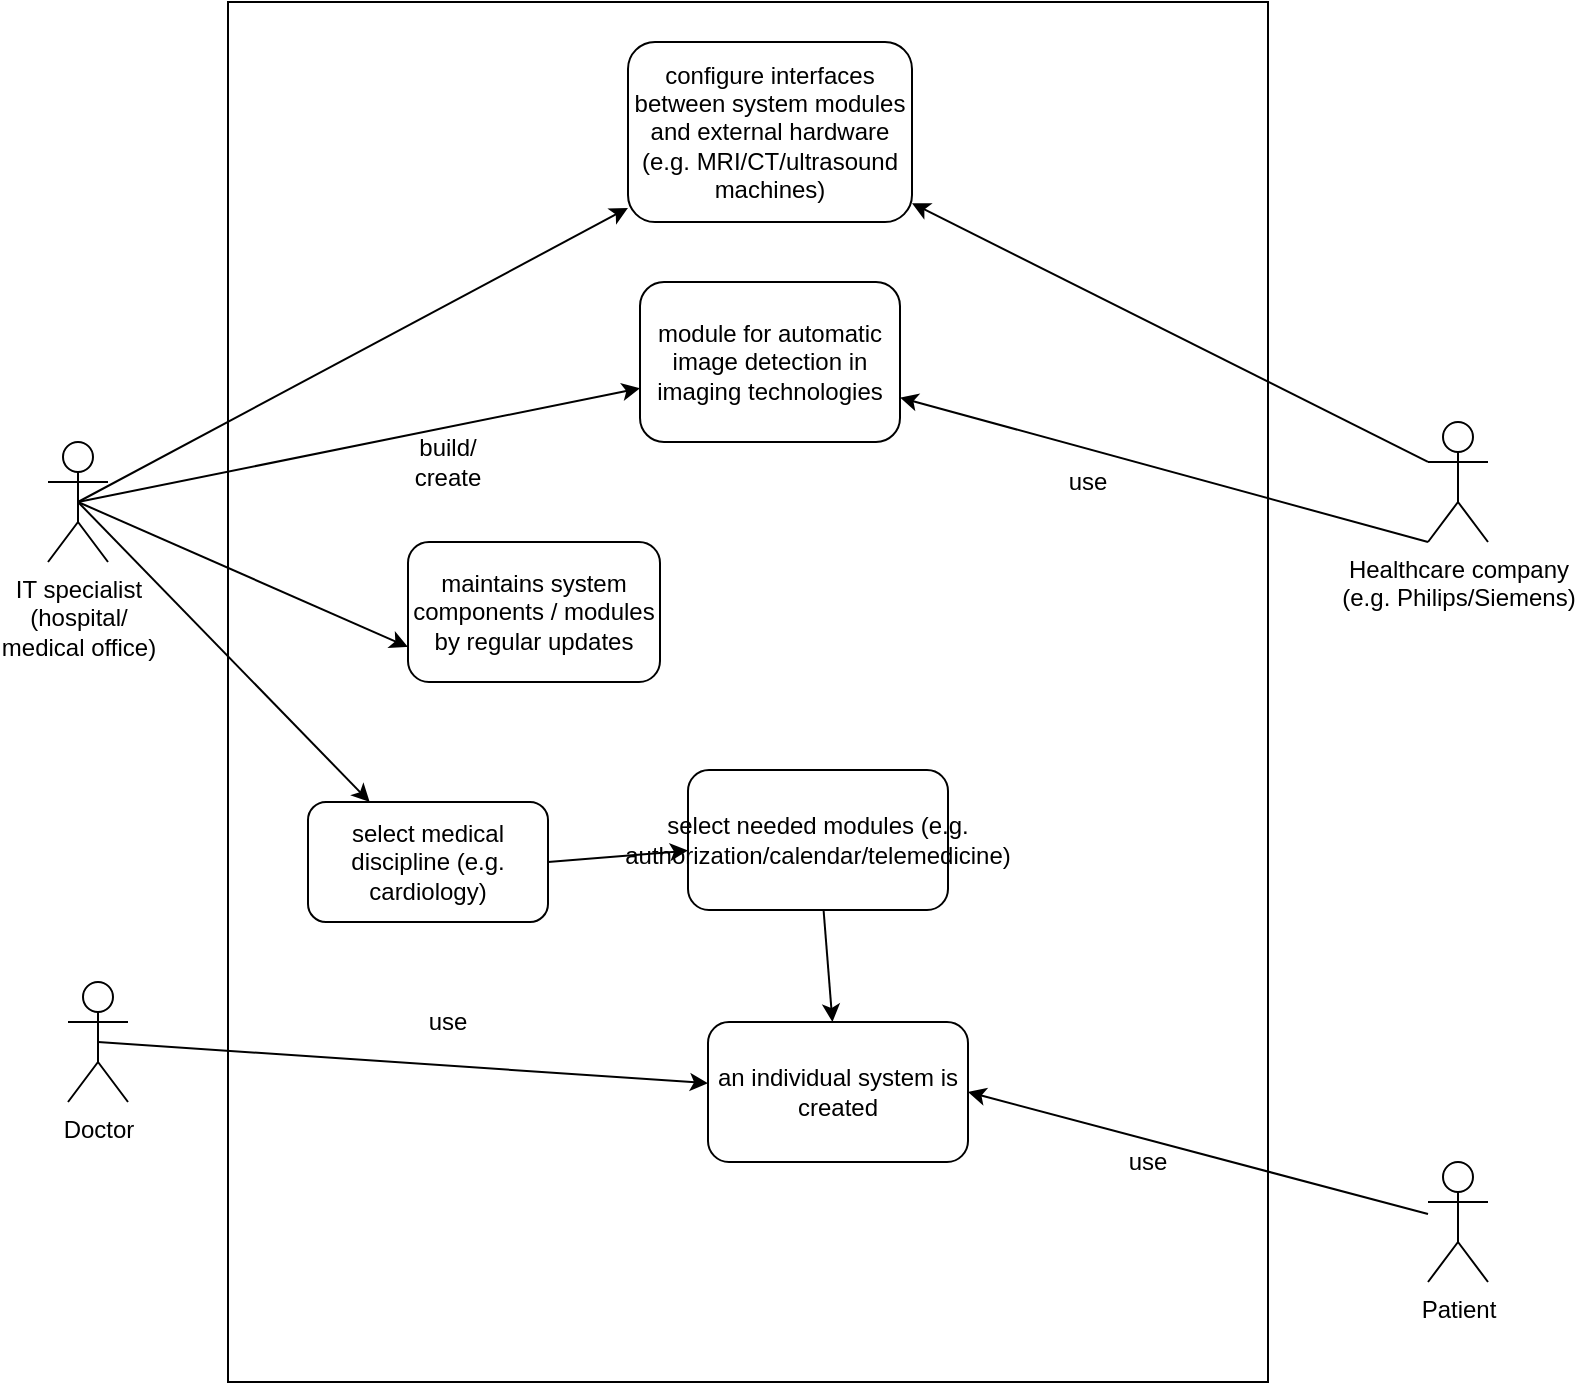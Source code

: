 <mxfile version="13.5.3" type="device"><diagram id="VCJqQdK6t5OnnNtnB8NA" name="Page-1"><mxGraphModel dx="1186" dy="1942" grid="1" gridSize="10" guides="1" tooltips="1" connect="1" arrows="1" fold="1" page="1" pageScale="1" pageWidth="827" pageHeight="1169" math="0" shadow="0"><root><mxCell id="0"/><mxCell id="1" parent="0"/><mxCell id="GY9lBDsgW7XKePxO-LlE-3" value="" style="rounded=0;whiteSpace=wrap;html=1;fillColor=none;" vertex="1" parent="1"><mxGeometry x="120" y="-1120" width="520" height="690" as="geometry"/></mxCell><mxCell id="GY9lBDsgW7XKePxO-LlE-18" style="edgeStyle=none;rounded=0;orthogonalLoop=1;jettySize=auto;html=1;exitX=0.5;exitY=0.5;exitDx=0;exitDy=0;exitPerimeter=0;" edge="1" parent="1" source="GY9lBDsgW7XKePxO-LlE-4" target="GY9lBDsgW7XKePxO-LlE-16"><mxGeometry relative="1" as="geometry"/></mxCell><mxCell id="GY9lBDsgW7XKePxO-LlE-21" style="edgeStyle=none;rounded=0;orthogonalLoop=1;jettySize=auto;html=1;exitX=0.5;exitY=0.5;exitDx=0;exitDy=0;exitPerimeter=0;" edge="1" parent="1" source="GY9lBDsgW7XKePxO-LlE-4" target="GY9lBDsgW7XKePxO-LlE-20"><mxGeometry relative="1" as="geometry"/></mxCell><mxCell id="GY9lBDsgW7XKePxO-LlE-4" value="&lt;div&gt;IT specialist&lt;/div&gt;&lt;div&gt;(hospital/ &lt;br&gt;&lt;/div&gt;&lt;div&gt;medical office)&lt;br&gt;&lt;/div&gt;" style="shape=umlActor;verticalLabelPosition=bottom;verticalAlign=top;html=1;outlineConnect=0;fillColor=none;" vertex="1" parent="1"><mxGeometry x="30" y="-900" width="30" height="60" as="geometry"/></mxCell><mxCell id="GY9lBDsgW7XKePxO-LlE-17" style="edgeStyle=none;rounded=0;orthogonalLoop=1;jettySize=auto;html=1;exitX=0;exitY=0.333;exitDx=0;exitDy=0;exitPerimeter=0;" edge="1" parent="1" source="GY9lBDsgW7XKePxO-LlE-12" target="GY9lBDsgW7XKePxO-LlE-16"><mxGeometry relative="1" as="geometry"/></mxCell><mxCell id="GY9lBDsgW7XKePxO-LlE-23" style="edgeStyle=none;rounded=0;orthogonalLoop=1;jettySize=auto;html=1;exitX=0;exitY=1;exitDx=0;exitDy=0;exitPerimeter=0;" edge="1" parent="1" source="GY9lBDsgW7XKePxO-LlE-12" target="GY9lBDsgW7XKePxO-LlE-20"><mxGeometry relative="1" as="geometry"/></mxCell><mxCell id="GY9lBDsgW7XKePxO-LlE-12" value="&lt;div&gt;Healthcare company &lt;br&gt;&lt;/div&gt;&lt;div&gt;(e.g. Philips/Siemens)&lt;/div&gt;" style="shape=umlActor;verticalLabelPosition=bottom;verticalAlign=top;html=1;outlineConnect=0;fillColor=none;" vertex="1" parent="1"><mxGeometry x="720" y="-910" width="30" height="60" as="geometry"/></mxCell><mxCell id="GY9lBDsgW7XKePxO-LlE-34" style="edgeStyle=none;rounded=0;orthogonalLoop=1;jettySize=auto;html=1;exitX=0.5;exitY=0.5;exitDx=0;exitDy=0;exitPerimeter=0;" edge="1" parent="1" source="GY9lBDsgW7XKePxO-LlE-13" target="GY9lBDsgW7XKePxO-LlE-32"><mxGeometry relative="1" as="geometry"/></mxCell><mxCell id="GY9lBDsgW7XKePxO-LlE-13" value="Doctor" style="shape=umlActor;verticalLabelPosition=bottom;verticalAlign=top;html=1;outlineConnect=0;fillColor=none;" vertex="1" parent="1"><mxGeometry x="40" y="-630" width="30" height="60" as="geometry"/></mxCell><mxCell id="GY9lBDsgW7XKePxO-LlE-36" style="edgeStyle=none;rounded=0;orthogonalLoop=1;jettySize=auto;html=1;entryX=1;entryY=0.5;entryDx=0;entryDy=0;" edge="1" parent="1" source="GY9lBDsgW7XKePxO-LlE-14" target="GY9lBDsgW7XKePxO-LlE-32"><mxGeometry relative="1" as="geometry"/></mxCell><mxCell id="GY9lBDsgW7XKePxO-LlE-14" value="Patient" style="shape=umlActor;verticalLabelPosition=bottom;verticalAlign=top;html=1;outlineConnect=0;fillColor=none;" vertex="1" parent="1"><mxGeometry x="720" y="-540" width="30" height="60" as="geometry"/></mxCell><mxCell id="GY9lBDsgW7XKePxO-LlE-16" value="configure interfaces between system modules and external hardware (e.g. MRI/CT/ultrasound machines) " style="rounded=1;whiteSpace=wrap;html=1;" vertex="1" parent="1"><mxGeometry x="320" y="-1100" width="142" height="90" as="geometry"/></mxCell><mxCell id="GY9lBDsgW7XKePxO-LlE-20" value="module for automatic image detection in imaging technologies" style="rounded=1;whiteSpace=wrap;html=1;" vertex="1" parent="1"><mxGeometry x="326" y="-980" width="130" height="80" as="geometry"/></mxCell><mxCell id="GY9lBDsgW7XKePxO-LlE-22" value="&lt;div&gt;build/&lt;/div&gt;&lt;div&gt;create&lt;br&gt;&lt;/div&gt;" style="text;html=1;strokeColor=none;fillColor=none;align=center;verticalAlign=middle;whiteSpace=wrap;rounded=0;" vertex="1" parent="1"><mxGeometry x="210" y="-900" width="40" height="20" as="geometry"/></mxCell><mxCell id="GY9lBDsgW7XKePxO-LlE-24" value="use" style="text;html=1;strokeColor=none;fillColor=none;align=center;verticalAlign=middle;whiteSpace=wrap;rounded=0;" vertex="1" parent="1"><mxGeometry x="530" y="-890" width="40" height="20" as="geometry"/></mxCell><mxCell id="GY9lBDsgW7XKePxO-LlE-26" style="rounded=0;orthogonalLoop=1;jettySize=auto;html=1;exitX=1;exitY=0.5;exitDx=0;exitDy=0;" edge="1" parent="1" source="GY9lBDsgW7XKePxO-LlE-27" target="GY9lBDsgW7XKePxO-LlE-31"><mxGeometry relative="1" as="geometry"/></mxCell><mxCell id="GY9lBDsgW7XKePxO-LlE-27" value="select medical discipline (e.g. cardiology) " style="rounded=1;whiteSpace=wrap;html=1;" vertex="1" parent="1"><mxGeometry x="160" y="-720" width="120" height="60" as="geometry"/></mxCell><mxCell id="GY9lBDsgW7XKePxO-LlE-28" style="edgeStyle=none;rounded=0;orthogonalLoop=1;jettySize=auto;html=1;exitX=0.5;exitY=0.5;exitDx=0;exitDy=0;exitPerimeter=0;entryX=0;entryY=0.75;entryDx=0;entryDy=0;" edge="1" parent="1" target="GY9lBDsgW7XKePxO-LlE-33" source="GY9lBDsgW7XKePxO-LlE-4"><mxGeometry relative="1" as="geometry"><mxPoint x="40" y="-600" as="sourcePoint"/></mxGeometry></mxCell><mxCell id="GY9lBDsgW7XKePxO-LlE-29" value="" style="endArrow=classic;html=1;exitX=0.5;exitY=0.5;exitDx=0;exitDy=0;exitPerimeter=0;" edge="1" parent="1" target="GY9lBDsgW7XKePxO-LlE-27" source="GY9lBDsgW7XKePxO-LlE-4"><mxGeometry width="50" height="50" relative="1" as="geometry"><mxPoint x="55" y="-610" as="sourcePoint"/><mxPoint x="495" y="-470" as="targetPoint"/></mxGeometry></mxCell><mxCell id="GY9lBDsgW7XKePxO-LlE-30" style="edgeStyle=none;rounded=0;orthogonalLoop=1;jettySize=auto;html=1;" edge="1" parent="1" source="GY9lBDsgW7XKePxO-LlE-31" target="GY9lBDsgW7XKePxO-LlE-32"><mxGeometry relative="1" as="geometry"/></mxCell><mxCell id="GY9lBDsgW7XKePxO-LlE-31" value="select needed modules (e.g. authorization/calendar/telemedicine) " style="rounded=1;whiteSpace=wrap;html=1;" vertex="1" parent="1"><mxGeometry x="350" y="-736" width="130" height="70" as="geometry"/></mxCell><mxCell id="GY9lBDsgW7XKePxO-LlE-32" value="an individual system is created " style="rounded=1;whiteSpace=wrap;html=1;" vertex="1" parent="1"><mxGeometry x="360" y="-610" width="130" height="70" as="geometry"/></mxCell><mxCell id="GY9lBDsgW7XKePxO-LlE-33" value="maintains system components / modules by regular updates" style="rounded=1;whiteSpace=wrap;html=1;" vertex="1" parent="1"><mxGeometry x="210" y="-850" width="126" height="70" as="geometry"/></mxCell><mxCell id="GY9lBDsgW7XKePxO-LlE-35" value="use" style="text;html=1;strokeColor=none;fillColor=none;align=center;verticalAlign=middle;whiteSpace=wrap;rounded=0;" vertex="1" parent="1"><mxGeometry x="210" y="-620" width="40" height="20" as="geometry"/></mxCell><mxCell id="GY9lBDsgW7XKePxO-LlE-37" value="use" style="text;html=1;strokeColor=none;fillColor=none;align=center;verticalAlign=middle;whiteSpace=wrap;rounded=0;" vertex="1" parent="1"><mxGeometry x="560" y="-550" width="40" height="20" as="geometry"/></mxCell></root></mxGraphModel></diagram></mxfile>